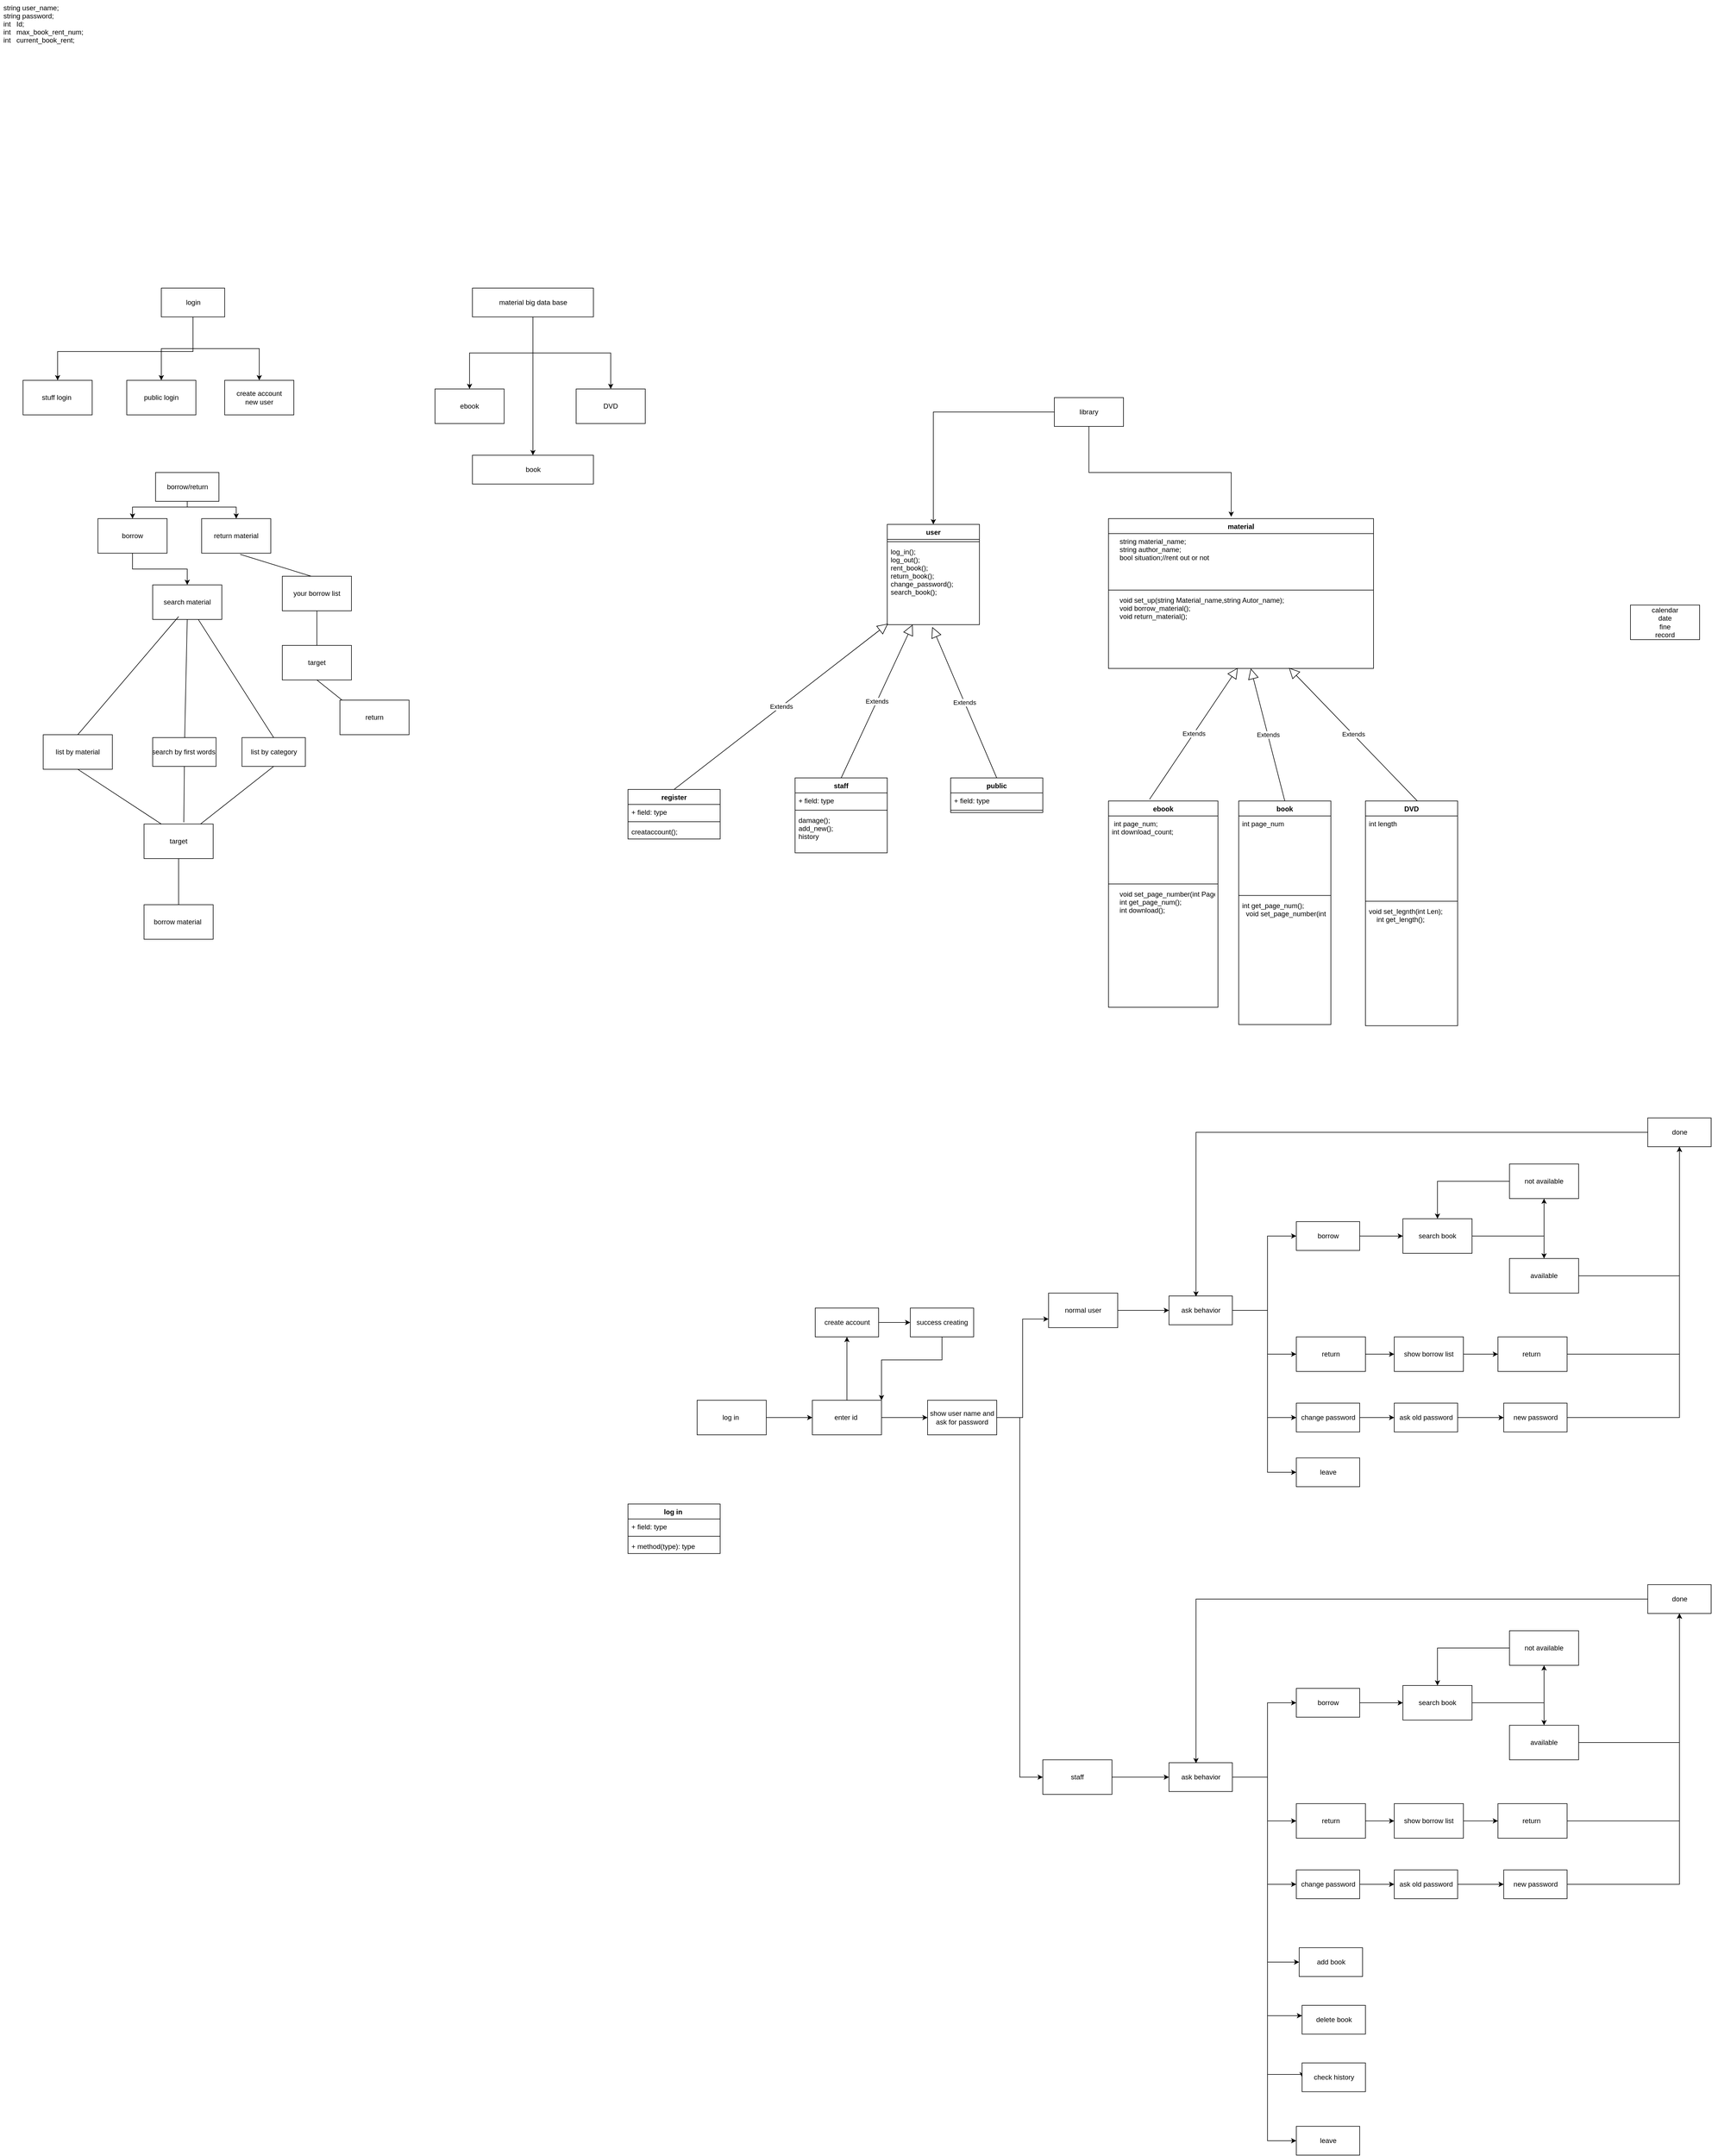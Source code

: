 <mxfile version="13.6.6" type="github">
  <diagram id="yWoye2Kw_H8vIAHeB6Sl" name="Page-1">
    <mxGraphModel dx="3106" dy="1987" grid="1" gridSize="10" guides="1" tooltips="1" connect="1" arrows="1" fold="1" page="1" pageScale="1" pageWidth="827" pageHeight="1169" math="0" shadow="0">
      <root>
        <mxCell id="0" />
        <mxCell id="1" parent="0" />
        <mxCell id="uwrhguTHplQGWkpkG8sg-5" style="edgeStyle=orthogonalEdgeStyle;rounded=0;orthogonalLoop=1;jettySize=auto;html=1;entryX=0.463;entryY=-0.012;entryDx=0;entryDy=0;entryPerimeter=0;" parent="1" source="uwrhguTHplQGWkpkG8sg-1" target="uwrhguTHplQGWkpkG8sg-7" edge="1">
          <mxGeometry relative="1" as="geometry">
            <mxPoint x="300" y="340" as="targetPoint" />
          </mxGeometry>
        </mxCell>
        <mxCell id="uwrhguTHplQGWkpkG8sg-15" style="edgeStyle=orthogonalEdgeStyle;rounded=0;orthogonalLoop=1;jettySize=auto;html=1;entryX=0.5;entryY=0;entryDx=0;entryDy=0;" parent="1" source="uwrhguTHplQGWkpkG8sg-1" target="uwrhguTHplQGWkpkG8sg-11" edge="1">
          <mxGeometry relative="1" as="geometry" />
        </mxCell>
        <mxCell id="uwrhguTHplQGWkpkG8sg-1" value="library" style="rounded=0;whiteSpace=wrap;html=1;" parent="1" vertex="1">
          <mxGeometry x="160" y="140" width="120" height="50" as="geometry" />
        </mxCell>
        <mxCell id="SwFgUw05B9-wzvHkl7Cm-2" value="calendar&lt;br&gt;date&lt;br&gt;fine&lt;br&gt;record" style="whiteSpace=wrap;html=1;" parent="1" vertex="1">
          <mxGeometry x="1160" y="500" width="120" height="60" as="geometry" />
        </mxCell>
        <mxCell id="uwrhguTHplQGWkpkG8sg-11" value="user" style="swimlane;fontStyle=1;align=center;verticalAlign=top;childLayout=stackLayout;horizontal=1;startSize=26;horizontalStack=0;resizeParent=1;resizeParentMax=0;resizeLast=0;collapsible=1;marginBottom=0;" parent="1" vertex="1">
          <mxGeometry x="-130" y="360" width="160" height="174" as="geometry" />
        </mxCell>
        <mxCell id="uwrhguTHplQGWkpkG8sg-13" value="" style="line;strokeWidth=1;fillColor=none;align=left;verticalAlign=middle;spacingTop=-1;spacingLeft=3;spacingRight=3;rotatable=0;labelPosition=right;points=[];portConstraint=eastwest;" parent="uwrhguTHplQGWkpkG8sg-11" vertex="1">
          <mxGeometry y="26" width="160" height="8" as="geometry" />
        </mxCell>
        <mxCell id="uwrhguTHplQGWkpkG8sg-14" value="log_in();&#xa;log_out();&#xa;rent_book();&#xa;return_book();&#xa;change_password();&#xa;search_book();" style="text;strokeColor=none;fillColor=none;align=left;verticalAlign=top;spacingLeft=4;spacingRight=4;overflow=hidden;rotatable=0;points=[[0,0.5],[1,0.5]];portConstraint=eastwest;" parent="uwrhguTHplQGWkpkG8sg-11" vertex="1">
          <mxGeometry y="34" width="160" height="140" as="geometry" />
        </mxCell>
        <mxCell id="SwFgUw05B9-wzvHkl7Cm-3" value="staff" style="swimlane;fontStyle=1;align=center;verticalAlign=top;childLayout=stackLayout;horizontal=1;startSize=26;horizontalStack=0;resizeParent=1;resizeParentMax=0;resizeLast=0;collapsible=1;marginBottom=0;" parent="1" vertex="1">
          <mxGeometry x="-290" y="800" width="160" height="130" as="geometry" />
        </mxCell>
        <mxCell id="SwFgUw05B9-wzvHkl7Cm-4" value="+ field: type" style="text;strokeColor=none;fillColor=none;align=left;verticalAlign=top;spacingLeft=4;spacingRight=4;overflow=hidden;rotatable=0;points=[[0,0.5],[1,0.5]];portConstraint=eastwest;" parent="SwFgUw05B9-wzvHkl7Cm-3" vertex="1">
          <mxGeometry y="26" width="160" height="26" as="geometry" />
        </mxCell>
        <mxCell id="SwFgUw05B9-wzvHkl7Cm-5" value="" style="line;strokeWidth=1;fillColor=none;align=left;verticalAlign=middle;spacingTop=-1;spacingLeft=3;spacingRight=3;rotatable=0;labelPosition=right;points=[];portConstraint=eastwest;" parent="SwFgUw05B9-wzvHkl7Cm-3" vertex="1">
          <mxGeometry y="52" width="160" height="8" as="geometry" />
        </mxCell>
        <mxCell id="SwFgUw05B9-wzvHkl7Cm-6" value="damage();&#xa;add_new();&#xa;history" style="text;strokeColor=none;fillColor=none;align=left;verticalAlign=top;spacingLeft=4;spacingRight=4;overflow=hidden;rotatable=0;points=[[0,0.5],[1,0.5]];portConstraint=eastwest;" parent="SwFgUw05B9-wzvHkl7Cm-3" vertex="1">
          <mxGeometry y="60" width="160" height="70" as="geometry" />
        </mxCell>
        <mxCell id="SwFgUw05B9-wzvHkl7Cm-7" value="public" style="swimlane;fontStyle=1;align=center;verticalAlign=top;childLayout=stackLayout;horizontal=1;startSize=26;horizontalStack=0;resizeParent=1;resizeParentMax=0;resizeLast=0;collapsible=1;marginBottom=0;" parent="1" vertex="1">
          <mxGeometry x="-20" y="800" width="160" height="60" as="geometry" />
        </mxCell>
        <mxCell id="SwFgUw05B9-wzvHkl7Cm-8" value="+ field: type" style="text;strokeColor=none;fillColor=none;align=left;verticalAlign=top;spacingLeft=4;spacingRight=4;overflow=hidden;rotatable=0;points=[[0,0.5],[1,0.5]];portConstraint=eastwest;" parent="SwFgUw05B9-wzvHkl7Cm-7" vertex="1">
          <mxGeometry y="26" width="160" height="26" as="geometry" />
        </mxCell>
        <mxCell id="SwFgUw05B9-wzvHkl7Cm-9" value="" style="line;strokeWidth=1;fillColor=none;align=left;verticalAlign=middle;spacingTop=-1;spacingLeft=3;spacingRight=3;rotatable=0;labelPosition=right;points=[];portConstraint=eastwest;" parent="SwFgUw05B9-wzvHkl7Cm-7" vertex="1">
          <mxGeometry y="52" width="160" height="8" as="geometry" />
        </mxCell>
        <mxCell id="SwFgUw05B9-wzvHkl7Cm-11" value="ebook" style="swimlane;fontStyle=1;align=center;verticalAlign=top;childLayout=stackLayout;horizontal=1;startSize=26;horizontalStack=0;resizeParent=1;resizeParentMax=0;resizeLast=0;collapsible=1;marginBottom=0;" parent="1" vertex="1">
          <mxGeometry x="254" y="840" width="190" height="358" as="geometry" />
        </mxCell>
        <mxCell id="SwFgUw05B9-wzvHkl7Cm-12" value=" int page_num;&#xa;int download_count;" style="text;strokeColor=none;fillColor=none;align=left;verticalAlign=top;spacingLeft=4;spacingRight=4;overflow=hidden;rotatable=0;points=[[0,0.5],[1,0.5]];portConstraint=eastwest;" parent="SwFgUw05B9-wzvHkl7Cm-11" vertex="1">
          <mxGeometry y="26" width="190" height="114" as="geometry" />
        </mxCell>
        <mxCell id="SwFgUw05B9-wzvHkl7Cm-13" value="" style="line;strokeWidth=1;fillColor=none;align=left;verticalAlign=middle;spacingTop=-1;spacingLeft=3;spacingRight=3;rotatable=0;labelPosition=right;points=[];portConstraint=eastwest;" parent="SwFgUw05B9-wzvHkl7Cm-11" vertex="1">
          <mxGeometry y="140" width="190" height="8" as="geometry" />
        </mxCell>
        <mxCell id="SwFgUw05B9-wzvHkl7Cm-14" value="    void set_page_number(int Page);&#xa;    int get_page_num();&#xa;    int download();" style="text;strokeColor=none;fillColor=none;align=left;verticalAlign=top;spacingLeft=4;spacingRight=4;overflow=hidden;rotatable=0;points=[[0,0.5],[1,0.5]];portConstraint=eastwest;" parent="SwFgUw05B9-wzvHkl7Cm-11" vertex="1">
          <mxGeometry y="148" width="190" height="210" as="geometry" />
        </mxCell>
        <mxCell id="SwFgUw05B9-wzvHkl7Cm-15" value="book" style="swimlane;fontStyle=1;align=center;verticalAlign=top;childLayout=stackLayout;horizontal=1;startSize=26;horizontalStack=0;resizeParent=1;resizeParentMax=0;resizeLast=0;collapsible=1;marginBottom=0;" parent="1" vertex="1">
          <mxGeometry x="480" y="840" width="160" height="388" as="geometry" />
        </mxCell>
        <mxCell id="SwFgUw05B9-wzvHkl7Cm-16" value="int page_num" style="text;strokeColor=none;fillColor=none;align=left;verticalAlign=top;spacingLeft=4;spacingRight=4;overflow=hidden;rotatable=0;points=[[0,0.5],[1,0.5]];portConstraint=eastwest;" parent="SwFgUw05B9-wzvHkl7Cm-15" vertex="1">
          <mxGeometry y="26" width="160" height="134" as="geometry" />
        </mxCell>
        <mxCell id="SwFgUw05B9-wzvHkl7Cm-17" value="" style="line;strokeWidth=1;fillColor=none;align=left;verticalAlign=middle;spacingTop=-1;spacingLeft=3;spacingRight=3;rotatable=0;labelPosition=right;points=[];portConstraint=eastwest;" parent="SwFgUw05B9-wzvHkl7Cm-15" vertex="1">
          <mxGeometry y="160" width="160" height="8" as="geometry" />
        </mxCell>
        <mxCell id="SwFgUw05B9-wzvHkl7Cm-18" value="int get_page_num();&#xa;  void set_page_number(int Page);" style="text;strokeColor=none;fillColor=none;align=left;verticalAlign=top;spacingLeft=4;spacingRight=4;overflow=hidden;rotatable=0;points=[[0,0.5],[1,0.5]];portConstraint=eastwest;" parent="SwFgUw05B9-wzvHkl7Cm-15" vertex="1">
          <mxGeometry y="168" width="160" height="220" as="geometry" />
        </mxCell>
        <mxCell id="SwFgUw05B9-wzvHkl7Cm-19" value="DVD" style="swimlane;fontStyle=1;align=center;verticalAlign=top;childLayout=stackLayout;horizontal=1;startSize=26;horizontalStack=0;resizeParent=1;resizeParentMax=0;resizeLast=0;collapsible=1;marginBottom=0;" parent="1" vertex="1">
          <mxGeometry x="700" y="840" width="160" height="390" as="geometry" />
        </mxCell>
        <mxCell id="SwFgUw05B9-wzvHkl7Cm-20" value="int length" style="text;strokeColor=none;fillColor=none;align=left;verticalAlign=top;spacingLeft=4;spacingRight=4;overflow=hidden;rotatable=0;points=[[0,0.5],[1,0.5]];portConstraint=eastwest;" parent="SwFgUw05B9-wzvHkl7Cm-19" vertex="1">
          <mxGeometry y="26" width="160" height="144" as="geometry" />
        </mxCell>
        <mxCell id="SwFgUw05B9-wzvHkl7Cm-21" value="" style="line;strokeWidth=1;fillColor=none;align=left;verticalAlign=middle;spacingTop=-1;spacingLeft=3;spacingRight=3;rotatable=0;labelPosition=right;points=[];portConstraint=eastwest;" parent="SwFgUw05B9-wzvHkl7Cm-19" vertex="1">
          <mxGeometry y="170" width="160" height="8" as="geometry" />
        </mxCell>
        <mxCell id="SwFgUw05B9-wzvHkl7Cm-22" value="void set_legnth(int Len);&#xa;    int get_length();" style="text;strokeColor=none;fillColor=none;align=left;verticalAlign=top;spacingLeft=4;spacingRight=4;overflow=hidden;rotatable=0;points=[[0,0.5],[1,0.5]];portConstraint=eastwest;" parent="SwFgUw05B9-wzvHkl7Cm-19" vertex="1">
          <mxGeometry y="178" width="160" height="212" as="geometry" />
        </mxCell>
        <mxCell id="oeCbONEwIRiNMjorqa4y-3" value="Extends" style="endArrow=block;endSize=16;endFill=0;html=1;exitX=0.5;exitY=0;exitDx=0;exitDy=0;entryX=0.275;entryY=1;entryDx=0;entryDy=0;entryPerimeter=0;" parent="1" source="SwFgUw05B9-wzvHkl7Cm-3" target="uwrhguTHplQGWkpkG8sg-14" edge="1">
          <mxGeometry width="160" relative="1" as="geometry">
            <mxPoint x="-160" y="780" as="sourcePoint" />
            <mxPoint x="-60" y="730" as="targetPoint" />
          </mxGeometry>
        </mxCell>
        <mxCell id="oeCbONEwIRiNMjorqa4y-4" value="Extends" style="endArrow=block;endSize=16;endFill=0;html=1;exitX=0.5;exitY=0;exitDx=0;exitDy=0;entryX=0.488;entryY=1.029;entryDx=0;entryDy=0;entryPerimeter=0;" parent="1" source="SwFgUw05B9-wzvHkl7Cm-7" target="uwrhguTHplQGWkpkG8sg-14" edge="1">
          <mxGeometry width="160" relative="1" as="geometry">
            <mxPoint x="-10" y="760" as="sourcePoint" />
            <mxPoint x="150" y="760" as="targetPoint" />
          </mxGeometry>
        </mxCell>
        <mxCell id="oeCbONEwIRiNMjorqa4y-5" value="Extends" style="endArrow=block;endSize=16;endFill=0;html=1;exitX=0.5;exitY=0;exitDx=0;exitDy=0;" parent="1" source="SwFgUw05B9-wzvHkl7Cm-15" edge="1" target="uwrhguTHplQGWkpkG8sg-10">
          <mxGeometry width="160" relative="1" as="geometry">
            <mxPoint x="440" y="710" as="sourcePoint" />
            <mxPoint x="500" y="620" as="targetPoint" />
          </mxGeometry>
        </mxCell>
        <mxCell id="oeCbONEwIRiNMjorqa4y-6" value="Extends" style="endArrow=block;endSize=16;endFill=0;html=1;exitX=0.375;exitY=-0.008;exitDx=0;exitDy=0;exitPerimeter=0;entryX=0.488;entryY=0.992;entryDx=0;entryDy=0;entryPerimeter=0;" parent="1" source="SwFgUw05B9-wzvHkl7Cm-11" target="uwrhguTHplQGWkpkG8sg-10" edge="1">
          <mxGeometry width="160" relative="1" as="geometry">
            <mxPoint x="410" y="750" as="sourcePoint" />
            <mxPoint x="570" y="750" as="targetPoint" />
          </mxGeometry>
        </mxCell>
        <mxCell id="oeCbONEwIRiNMjorqa4y-7" value="Extends" style="endArrow=block;endSize=16;endFill=0;html=1;exitX=0.563;exitY=0;exitDx=0;exitDy=0;exitPerimeter=0;entryX=0.681;entryY=0.992;entryDx=0;entryDy=0;entryPerimeter=0;" parent="1" source="SwFgUw05B9-wzvHkl7Cm-19" target="uwrhguTHplQGWkpkG8sg-10" edge="1">
          <mxGeometry width="160" relative="1" as="geometry">
            <mxPoint x="610" y="710" as="sourcePoint" />
            <mxPoint x="770" y="710" as="targetPoint" />
          </mxGeometry>
        </mxCell>
        <mxCell id="oeCbONEwIRiNMjorqa4y-12" value="Extends" style="endArrow=block;endSize=16;endFill=0;html=1;exitX=0.5;exitY=0;exitDx=0;exitDy=0;entryX=0.008;entryY=0.988;entryDx=0;entryDy=0;entryPerimeter=0;" parent="1" source="oeCbONEwIRiNMjorqa4y-8" target="uwrhguTHplQGWkpkG8sg-14" edge="1">
          <mxGeometry width="160" relative="1" as="geometry">
            <mxPoint x="-590" y="760" as="sourcePoint" />
            <mxPoint x="-430" y="740" as="targetPoint" />
          </mxGeometry>
        </mxCell>
        <mxCell id="oeCbONEwIRiNMjorqa4y-8" value="register" style="swimlane;fontStyle=1;align=center;verticalAlign=top;childLayout=stackLayout;horizontal=1;startSize=26;horizontalStack=0;resizeParent=1;resizeParentMax=0;resizeLast=0;collapsible=1;marginBottom=0;" parent="1" vertex="1">
          <mxGeometry x="-580" y="820" width="160" height="86" as="geometry" />
        </mxCell>
        <mxCell id="oeCbONEwIRiNMjorqa4y-9" value="+ field: type" style="text;strokeColor=none;fillColor=none;align=left;verticalAlign=top;spacingLeft=4;spacingRight=4;overflow=hidden;rotatable=0;points=[[0,0.5],[1,0.5]];portConstraint=eastwest;" parent="oeCbONEwIRiNMjorqa4y-8" vertex="1">
          <mxGeometry y="26" width="160" height="26" as="geometry" />
        </mxCell>
        <mxCell id="oeCbONEwIRiNMjorqa4y-10" value="" style="line;strokeWidth=1;fillColor=none;align=left;verticalAlign=middle;spacingTop=-1;spacingLeft=3;spacingRight=3;rotatable=0;labelPosition=right;points=[];portConstraint=eastwest;" parent="oeCbONEwIRiNMjorqa4y-8" vertex="1">
          <mxGeometry y="52" width="160" height="8" as="geometry" />
        </mxCell>
        <mxCell id="oeCbONEwIRiNMjorqa4y-11" value="creataccount();" style="text;strokeColor=none;fillColor=none;align=left;verticalAlign=top;spacingLeft=4;spacingRight=4;overflow=hidden;rotatable=0;points=[[0,0.5],[1,0.5]];portConstraint=eastwest;" parent="oeCbONEwIRiNMjorqa4y-8" vertex="1">
          <mxGeometry y="60" width="160" height="26" as="geometry" />
        </mxCell>
        <mxCell id="oeCbONEwIRiNMjorqa4y-16" value="" style="edgeStyle=orthogonalEdgeStyle;rounded=0;orthogonalLoop=1;jettySize=auto;html=1;" parent="1" source="oeCbONEwIRiNMjorqa4y-14" target="oeCbONEwIRiNMjorqa4y-15" edge="1">
          <mxGeometry relative="1" as="geometry" />
        </mxCell>
        <mxCell id="oeCbONEwIRiNMjorqa4y-18" value="" style="edgeStyle=orthogonalEdgeStyle;rounded=0;orthogonalLoop=1;jettySize=auto;html=1;" parent="1" source="oeCbONEwIRiNMjorqa4y-14" target="oeCbONEwIRiNMjorqa4y-17" edge="1">
          <mxGeometry relative="1" as="geometry" />
        </mxCell>
        <mxCell id="oeCbONEwIRiNMjorqa4y-20" value="" style="edgeStyle=orthogonalEdgeStyle;rounded=0;orthogonalLoop=1;jettySize=auto;html=1;" parent="1" source="oeCbONEwIRiNMjorqa4y-14" target="oeCbONEwIRiNMjorqa4y-19" edge="1">
          <mxGeometry relative="1" as="geometry" />
        </mxCell>
        <mxCell id="oeCbONEwIRiNMjorqa4y-14" value="material big data base" style="html=1;" parent="1" vertex="1">
          <mxGeometry x="-850" y="-50" width="210" height="50" as="geometry" />
        </mxCell>
        <mxCell id="oeCbONEwIRiNMjorqa4y-15" value="book" style="html=1;" parent="1" vertex="1">
          <mxGeometry x="-850" y="240" width="210" height="50" as="geometry" />
        </mxCell>
        <mxCell id="oeCbONEwIRiNMjorqa4y-17" value="ebook" style="whiteSpace=wrap;html=1;" parent="1" vertex="1">
          <mxGeometry x="-915" y="125" width="120" height="60" as="geometry" />
        </mxCell>
        <mxCell id="oeCbONEwIRiNMjorqa4y-19" value="DVD" style="whiteSpace=wrap;html=1;" parent="1" vertex="1">
          <mxGeometry x="-670" y="125" width="120" height="60" as="geometry" />
        </mxCell>
        <mxCell id="uwrhguTHplQGWkpkG8sg-12" value="string user_name;&#xa;string password;&#xa;int   Id;&#xa;int   max_book_rent_num;&#xa;int   current_book_rent;&#xa;" style="text;strokeColor=none;fillColor=none;align=left;verticalAlign=top;spacingLeft=4;spacingRight=4;overflow=hidden;rotatable=0;points=[[0,0.5],[1,0.5]];portConstraint=eastwest;" parent="1" vertex="1">
          <mxGeometry x="-1670" y="-550" width="160" height="194" as="geometry" />
        </mxCell>
        <mxCell id="oeCbONEwIRiNMjorqa4y-23" value="" style="edgeStyle=orthogonalEdgeStyle;rounded=0;orthogonalLoop=1;jettySize=auto;html=1;" parent="1" source="oeCbONEwIRiNMjorqa4y-21" target="oeCbONEwIRiNMjorqa4y-22" edge="1">
          <mxGeometry relative="1" as="geometry" />
        </mxCell>
        <mxCell id="oeCbONEwIRiNMjorqa4y-25" value="" style="edgeStyle=orthogonalEdgeStyle;rounded=0;orthogonalLoop=1;jettySize=auto;html=1;" parent="1" source="oeCbONEwIRiNMjorqa4y-21" target="oeCbONEwIRiNMjorqa4y-24" edge="1">
          <mxGeometry relative="1" as="geometry">
            <Array as="points">
              <mxPoint x="-1335" y="60" />
              <mxPoint x="-1570" y="60" />
            </Array>
          </mxGeometry>
        </mxCell>
        <mxCell id="oeCbONEwIRiNMjorqa4y-29" value="" style="edgeStyle=orthogonalEdgeStyle;rounded=0;orthogonalLoop=1;jettySize=auto;html=1;" parent="1" source="oeCbONEwIRiNMjorqa4y-21" target="oeCbONEwIRiNMjorqa4y-28" edge="1">
          <mxGeometry relative="1" as="geometry">
            <Array as="points">
              <mxPoint x="-1335" y="55" />
              <mxPoint x="-1220" y="55" />
            </Array>
          </mxGeometry>
        </mxCell>
        <mxCell id="oeCbONEwIRiNMjorqa4y-21" value="login" style="html=1;" parent="1" vertex="1">
          <mxGeometry x="-1390" y="-50" width="110" height="50" as="geometry" />
        </mxCell>
        <mxCell id="oeCbONEwIRiNMjorqa4y-22" value="public login" style="whiteSpace=wrap;html=1;" parent="1" vertex="1">
          <mxGeometry x="-1450" y="110" width="120" height="60" as="geometry" />
        </mxCell>
        <mxCell id="oeCbONEwIRiNMjorqa4y-24" value="stuff login&amp;nbsp;" style="whiteSpace=wrap;html=1;" parent="1" vertex="1">
          <mxGeometry x="-1630" y="110" width="120" height="60" as="geometry" />
        </mxCell>
        <mxCell id="oeCbONEwIRiNMjorqa4y-28" value="create account&lt;br&gt;new user" style="whiteSpace=wrap;html=1;" parent="1" vertex="1">
          <mxGeometry x="-1280" y="110" width="120" height="60" as="geometry" />
        </mxCell>
        <mxCell id="oeCbONEwIRiNMjorqa4y-58" value="" style="edgeStyle=orthogonalEdgeStyle;rounded=0;orthogonalLoop=1;jettySize=auto;html=1;" parent="1" source="oeCbONEwIRiNMjorqa4y-31" target="oeCbONEwIRiNMjorqa4y-57" edge="1">
          <mxGeometry relative="1" as="geometry">
            <Array as="points">
              <mxPoint x="-1345" y="330" />
              <mxPoint x="-1440" y="330" />
            </Array>
          </mxGeometry>
        </mxCell>
        <mxCell id="oeCbONEwIRiNMjorqa4y-59" value="" style="edgeStyle=orthogonalEdgeStyle;rounded=0;orthogonalLoop=1;jettySize=auto;html=1;entryX=0.5;entryY=0;entryDx=0;entryDy=0;" parent="1" source="oeCbONEwIRiNMjorqa4y-31" target="oeCbONEwIRiNMjorqa4y-37" edge="1">
          <mxGeometry relative="1" as="geometry">
            <Array as="points">
              <mxPoint x="-1345" y="330" />
              <mxPoint x="-1260" y="330" />
            </Array>
          </mxGeometry>
        </mxCell>
        <mxCell id="oeCbONEwIRiNMjorqa4y-31" value="borrow/return" style="html=1;" parent="1" vertex="1">
          <mxGeometry x="-1400" y="270" width="110" height="50" as="geometry" />
        </mxCell>
        <mxCell id="oeCbONEwIRiNMjorqa4y-32" value="search material" style="whiteSpace=wrap;html=1;" parent="1" vertex="1">
          <mxGeometry x="-1405" y="465" width="120" height="60" as="geometry" />
        </mxCell>
        <mxCell id="oeCbONEwIRiNMjorqa4y-34" value="borrow material&amp;nbsp;" style="whiteSpace=wrap;html=1;" parent="1" vertex="1">
          <mxGeometry x="-1420" y="1020" width="120" height="60" as="geometry" />
        </mxCell>
        <mxCell id="oeCbONEwIRiNMjorqa4y-37" value="return material" style="whiteSpace=wrap;html=1;" parent="1" vertex="1">
          <mxGeometry x="-1320" y="350" width="120" height="60" as="geometry" />
        </mxCell>
        <mxCell id="oeCbONEwIRiNMjorqa4y-39" value="list by material" style="whiteSpace=wrap;html=1;" parent="1" vertex="1">
          <mxGeometry x="-1595" y="725" width="120" height="60" as="geometry" />
        </mxCell>
        <mxCell id="oeCbONEwIRiNMjorqa4y-42" value="list by category" style="html=1;" parent="1" vertex="1">
          <mxGeometry x="-1250" y="730" width="110" height="50" as="geometry" />
        </mxCell>
        <mxCell id="oeCbONEwIRiNMjorqa4y-45" value="search by first words&amp;nbsp;" style="html=1;" parent="1" vertex="1">
          <mxGeometry x="-1405" y="730" width="110" height="50" as="geometry" />
        </mxCell>
        <mxCell id="oeCbONEwIRiNMjorqa4y-49" value="" style="endArrow=none;html=1;exitX=0.5;exitY=0;exitDx=0;exitDy=0;" parent="1" source="oeCbONEwIRiNMjorqa4y-39" edge="1">
          <mxGeometry width="50" height="50" relative="1" as="geometry">
            <mxPoint x="-1450" y="620" as="sourcePoint" />
            <mxPoint x="-1360" y="520" as="targetPoint" />
          </mxGeometry>
        </mxCell>
        <mxCell id="oeCbONEwIRiNMjorqa4y-50" value="" style="endArrow=none;html=1;entryX=0.5;entryY=1;entryDx=0;entryDy=0;" parent="1" source="oeCbONEwIRiNMjorqa4y-45" target="oeCbONEwIRiNMjorqa4y-32" edge="1">
          <mxGeometry width="50" height="50" relative="1" as="geometry">
            <mxPoint x="-1310" y="650" as="sourcePoint" />
            <mxPoint x="-1260" y="600" as="targetPoint" />
          </mxGeometry>
        </mxCell>
        <mxCell id="oeCbONEwIRiNMjorqa4y-51" value="" style="endArrow=none;html=1;exitX=0.5;exitY=0;exitDx=0;exitDy=0;" parent="1" source="oeCbONEwIRiNMjorqa4y-42" target="oeCbONEwIRiNMjorqa4y-32" edge="1">
          <mxGeometry width="50" height="50" relative="1" as="geometry">
            <mxPoint x="-1260" y="630" as="sourcePoint" />
            <mxPoint x="-1210" y="580" as="targetPoint" />
          </mxGeometry>
        </mxCell>
        <mxCell id="oeCbONEwIRiNMjorqa4y-52" value="" style="endArrow=none;html=1;entryX=0.5;entryY=1;entryDx=0;entryDy=0;" parent="1" source="oeCbONEwIRiNMjorqa4y-55" target="oeCbONEwIRiNMjorqa4y-42" edge="1">
          <mxGeometry width="50" height="50" relative="1" as="geometry">
            <mxPoint x="-1265" y="860" as="sourcePoint" />
            <mxPoint x="-1215" y="810" as="targetPoint" />
          </mxGeometry>
        </mxCell>
        <mxCell id="oeCbONEwIRiNMjorqa4y-53" value="" style="endArrow=none;html=1;entryX=0.5;entryY=1;entryDx=0;entryDy=0;exitX=0.575;exitY=-0.05;exitDx=0;exitDy=0;exitPerimeter=0;" parent="1" source="oeCbONEwIRiNMjorqa4y-55" target="oeCbONEwIRiNMjorqa4y-45" edge="1">
          <mxGeometry width="50" height="50" relative="1" as="geometry">
            <mxPoint x="-1390" y="860" as="sourcePoint" />
            <mxPoint x="-1340" y="810" as="targetPoint" />
          </mxGeometry>
        </mxCell>
        <mxCell id="oeCbONEwIRiNMjorqa4y-54" value="" style="endArrow=none;html=1;entryX=0.5;entryY=1;entryDx=0;entryDy=0;exitX=0.25;exitY=0;exitDx=0;exitDy=0;" parent="1" source="oeCbONEwIRiNMjorqa4y-55" target="oeCbONEwIRiNMjorqa4y-39" edge="1">
          <mxGeometry width="50" height="50" relative="1" as="geometry">
            <mxPoint x="-1510" y="870" as="sourcePoint" />
            <mxPoint x="-1460" y="820" as="targetPoint" />
          </mxGeometry>
        </mxCell>
        <mxCell id="oeCbONEwIRiNMjorqa4y-55" value="target" style="whiteSpace=wrap;html=1;" parent="1" vertex="1">
          <mxGeometry x="-1420" y="880" width="120" height="60" as="geometry" />
        </mxCell>
        <mxCell id="oeCbONEwIRiNMjorqa4y-56" value="" style="endArrow=none;html=1;entryX=0.5;entryY=1;entryDx=0;entryDy=0;exitX=0.5;exitY=0;exitDx=0;exitDy=0;" parent="1" source="oeCbONEwIRiNMjorqa4y-34" target="oeCbONEwIRiNMjorqa4y-55" edge="1">
          <mxGeometry width="50" height="50" relative="1" as="geometry">
            <mxPoint x="-1370" y="1000" as="sourcePoint" />
            <mxPoint x="-1320" y="950" as="targetPoint" />
          </mxGeometry>
        </mxCell>
        <mxCell id="oeCbONEwIRiNMjorqa4y-60" value="" style="edgeStyle=orthogonalEdgeStyle;rounded=0;orthogonalLoop=1;jettySize=auto;html=1;" parent="1" source="oeCbONEwIRiNMjorqa4y-57" target="oeCbONEwIRiNMjorqa4y-32" edge="1">
          <mxGeometry relative="1" as="geometry" />
        </mxCell>
        <mxCell id="oeCbONEwIRiNMjorqa4y-57" value="borrow" style="rounded=0;whiteSpace=wrap;html=1;" parent="1" vertex="1">
          <mxGeometry x="-1500" y="350" width="120" height="60" as="geometry" />
        </mxCell>
        <mxCell id="oeCbONEwIRiNMjorqa4y-61" value="" style="endArrow=none;html=1;entryX=0.558;entryY=1.033;entryDx=0;entryDy=0;entryPerimeter=0;exitX=0.417;exitY=0;exitDx=0;exitDy=0;exitPerimeter=0;" parent="1" source="oeCbONEwIRiNMjorqa4y-62" target="oeCbONEwIRiNMjorqa4y-37" edge="1">
          <mxGeometry width="50" height="50" relative="1" as="geometry">
            <mxPoint x="-1170" y="480" as="sourcePoint" />
            <mxPoint x="-1140" y="430" as="targetPoint" />
          </mxGeometry>
        </mxCell>
        <mxCell id="oeCbONEwIRiNMjorqa4y-62" value="your borrow list" style="rounded=0;whiteSpace=wrap;html=1;" parent="1" vertex="1">
          <mxGeometry x="-1180" y="450" width="120" height="60" as="geometry" />
        </mxCell>
        <mxCell id="oeCbONEwIRiNMjorqa4y-63" value="" style="endArrow=none;html=1;entryX=0.5;entryY=1;entryDx=0;entryDy=0;" parent="1" target="oeCbONEwIRiNMjorqa4y-62" edge="1">
          <mxGeometry width="50" height="50" relative="1" as="geometry">
            <mxPoint x="-1120" y="570" as="sourcePoint" />
            <mxPoint x="-1100" y="530" as="targetPoint" />
          </mxGeometry>
        </mxCell>
        <mxCell id="oeCbONEwIRiNMjorqa4y-64" value="target" style="rounded=0;whiteSpace=wrap;html=1;" parent="1" vertex="1">
          <mxGeometry x="-1180" y="570" width="120" height="60" as="geometry" />
        </mxCell>
        <mxCell id="oeCbONEwIRiNMjorqa4y-65" value="" style="endArrow=none;html=1;exitX=0.5;exitY=1;exitDx=0;exitDy=0;" parent="1" source="oeCbONEwIRiNMjorqa4y-64" edge="1">
          <mxGeometry width="50" height="50" relative="1" as="geometry">
            <mxPoint x="-1080" y="690" as="sourcePoint" />
            <mxPoint x="-1070" y="670" as="targetPoint" />
          </mxGeometry>
        </mxCell>
        <mxCell id="oeCbONEwIRiNMjorqa4y-66" value="return" style="whiteSpace=wrap;html=1;" parent="1" vertex="1">
          <mxGeometry x="-1080" y="665" width="120" height="60" as="geometry" />
        </mxCell>
        <mxCell id="uwrhguTHplQGWkpkG8sg-7" value="material" style="swimlane;fontStyle=1;align=center;verticalAlign=top;childLayout=stackLayout;horizontal=1;startSize=26;horizontalStack=0;resizeParent=1;resizeParentMax=0;resizeLast=0;collapsible=1;marginBottom=0;" parent="1" vertex="1">
          <mxGeometry x="254" y="350" width="460" height="260" as="geometry">
            <mxRectangle x="210" y="360" width="80" height="26" as="alternateBounds" />
          </mxGeometry>
        </mxCell>
        <mxCell id="uwrhguTHplQGWkpkG8sg-8" value="    string material_name;&#xa;    string author_name;&#xa;    bool situation;//rent out or not" style="text;strokeColor=none;fillColor=none;align=left;verticalAlign=top;spacingLeft=4;spacingRight=4;overflow=hidden;rotatable=0;points=[[0,0.5],[1,0.5]];portConstraint=eastwest;" parent="uwrhguTHplQGWkpkG8sg-7" vertex="1">
          <mxGeometry y="26" width="460" height="94" as="geometry" />
        </mxCell>
        <mxCell id="uwrhguTHplQGWkpkG8sg-9" value="" style="line;strokeWidth=1;fillColor=none;align=left;verticalAlign=middle;spacingTop=-1;spacingLeft=3;spacingRight=3;rotatable=0;labelPosition=right;points=[];portConstraint=eastwest;" parent="uwrhguTHplQGWkpkG8sg-7" vertex="1">
          <mxGeometry y="120" width="460" height="8" as="geometry" />
        </mxCell>
        <mxCell id="uwrhguTHplQGWkpkG8sg-10" value="    void set_up(string Material_name,string Autor_name);&#xa;    void borrow_material();&#xa;    void return_material();" style="text;strokeColor=none;fillColor=none;align=left;verticalAlign=top;spacingLeft=4;spacingRight=4;overflow=hidden;rotatable=0;points=[[0,0.5],[1,0.5]];portConstraint=eastwest;" parent="uwrhguTHplQGWkpkG8sg-7" vertex="1">
          <mxGeometry y="128" width="460" height="132" as="geometry" />
        </mxCell>
        <mxCell id="tB-2je2DjggVqDnVulLr-3" value="" style="edgeStyle=orthogonalEdgeStyle;rounded=0;orthogonalLoop=1;jettySize=auto;html=1;" edge="1" parent="1" source="tB-2je2DjggVqDnVulLr-1" target="tB-2je2DjggVqDnVulLr-2">
          <mxGeometry relative="1" as="geometry" />
        </mxCell>
        <mxCell id="tB-2je2DjggVqDnVulLr-1" value="log in&amp;nbsp;" style="rounded=0;whiteSpace=wrap;html=1;" vertex="1" parent="1">
          <mxGeometry x="-460" y="1880" width="120" height="60" as="geometry" />
        </mxCell>
        <mxCell id="tB-2je2DjggVqDnVulLr-5" value="" style="edgeStyle=orthogonalEdgeStyle;rounded=0;orthogonalLoop=1;jettySize=auto;html=1;" edge="1" parent="1" source="tB-2je2DjggVqDnVulLr-2" target="tB-2je2DjggVqDnVulLr-4">
          <mxGeometry relative="1" as="geometry" />
        </mxCell>
        <mxCell id="tB-2je2DjggVqDnVulLr-8" value="" style="edgeStyle=orthogonalEdgeStyle;rounded=0;orthogonalLoop=1;jettySize=auto;html=1;" edge="1" parent="1" source="tB-2je2DjggVqDnVulLr-2" target="tB-2je2DjggVqDnVulLr-7">
          <mxGeometry relative="1" as="geometry" />
        </mxCell>
        <mxCell id="tB-2je2DjggVqDnVulLr-2" value="enter id&amp;nbsp;" style="rounded=0;whiteSpace=wrap;html=1;" vertex="1" parent="1">
          <mxGeometry x="-260" y="1880" width="120" height="60" as="geometry" />
        </mxCell>
        <mxCell id="tB-2je2DjggVqDnVulLr-13" value="" style="edgeStyle=orthogonalEdgeStyle;rounded=0;orthogonalLoop=1;jettySize=auto;html=1;entryX=0;entryY=0.5;entryDx=0;entryDy=0;" edge="1" parent="1" source="tB-2je2DjggVqDnVulLr-4" target="tB-2je2DjggVqDnVulLr-14">
          <mxGeometry relative="1" as="geometry" />
        </mxCell>
        <mxCell id="tB-2je2DjggVqDnVulLr-15" value="" style="edgeStyle=orthogonalEdgeStyle;rounded=0;orthogonalLoop=1;jettySize=auto;html=1;entryX=0;entryY=0.75;entryDx=0;entryDy=0;" edge="1" parent="1" source="tB-2je2DjggVqDnVulLr-4" target="tB-2je2DjggVqDnVulLr-12">
          <mxGeometry relative="1" as="geometry" />
        </mxCell>
        <mxCell id="tB-2je2DjggVqDnVulLr-4" value="show user name and ask for password" style="rounded=0;whiteSpace=wrap;html=1;" vertex="1" parent="1">
          <mxGeometry x="-60" y="1880" width="120" height="60" as="geometry" />
        </mxCell>
        <mxCell id="tB-2je2DjggVqDnVulLr-10" value="" style="edgeStyle=orthogonalEdgeStyle;rounded=0;orthogonalLoop=1;jettySize=auto;html=1;" edge="1" parent="1" source="tB-2je2DjggVqDnVulLr-7" target="tB-2je2DjggVqDnVulLr-9">
          <mxGeometry relative="1" as="geometry" />
        </mxCell>
        <mxCell id="tB-2je2DjggVqDnVulLr-7" value="create account" style="html=1;" vertex="1" parent="1">
          <mxGeometry x="-255" y="1720" width="110" height="50" as="geometry" />
        </mxCell>
        <mxCell id="tB-2je2DjggVqDnVulLr-11" value="" style="edgeStyle=orthogonalEdgeStyle;rounded=0;orthogonalLoop=1;jettySize=auto;html=1;entryX=1;entryY=0;entryDx=0;entryDy=0;" edge="1" parent="1" source="tB-2je2DjggVqDnVulLr-9" target="tB-2je2DjggVqDnVulLr-2">
          <mxGeometry relative="1" as="geometry">
            <Array as="points">
              <mxPoint x="-35" y="1810" />
              <mxPoint x="-140" y="1810" />
            </Array>
          </mxGeometry>
        </mxCell>
        <mxCell id="tB-2je2DjggVqDnVulLr-9" value="success creating" style="html=1;" vertex="1" parent="1">
          <mxGeometry x="-90" y="1720" width="110" height="50" as="geometry" />
        </mxCell>
        <mxCell id="tB-2je2DjggVqDnVulLr-17" value="" style="edgeStyle=orthogonalEdgeStyle;rounded=0;orthogonalLoop=1;jettySize=auto;html=1;entryX=0;entryY=0.5;entryDx=0;entryDy=0;exitX=1;exitY=0.5;exitDx=0;exitDy=0;" edge="1" parent="1" source="tB-2je2DjggVqDnVulLr-25" target="tB-2je2DjggVqDnVulLr-16">
          <mxGeometry relative="1" as="geometry">
            <Array as="points">
              <mxPoint x="530" y="1724" />
              <mxPoint x="530" y="1595" />
            </Array>
          </mxGeometry>
        </mxCell>
        <mxCell id="tB-2je2DjggVqDnVulLr-24" value="" style="edgeStyle=orthogonalEdgeStyle;rounded=0;orthogonalLoop=1;jettySize=auto;html=1;exitX=1;exitY=0.5;exitDx=0;exitDy=0;entryX=0;entryY=0.5;entryDx=0;entryDy=0;" edge="1" parent="1" source="tB-2je2DjggVqDnVulLr-25" target="tB-2je2DjggVqDnVulLr-22">
          <mxGeometry relative="1" as="geometry">
            <Array as="points">
              <mxPoint x="530" y="1724" />
              <mxPoint x="530" y="1800" />
            </Array>
          </mxGeometry>
        </mxCell>
        <mxCell id="tB-2je2DjggVqDnVulLr-26" value="" style="edgeStyle=orthogonalEdgeStyle;rounded=0;orthogonalLoop=1;jettySize=auto;html=1;" edge="1" parent="1" source="tB-2je2DjggVqDnVulLr-12" target="tB-2je2DjggVqDnVulLr-25">
          <mxGeometry relative="1" as="geometry" />
        </mxCell>
        <mxCell id="tB-2je2DjggVqDnVulLr-12" value="normal user" style="rounded=0;whiteSpace=wrap;html=1;" vertex="1" parent="1">
          <mxGeometry x="150" y="1694" width="120" height="60" as="geometry" />
        </mxCell>
        <mxCell id="tB-2je2DjggVqDnVulLr-88" value="" style="edgeStyle=orthogonalEdgeStyle;rounded=0;orthogonalLoop=1;jettySize=auto;html=1;" edge="1" parent="1" source="tB-2je2DjggVqDnVulLr-14" target="tB-2je2DjggVqDnVulLr-67">
          <mxGeometry relative="1" as="geometry" />
        </mxCell>
        <mxCell id="tB-2je2DjggVqDnVulLr-14" value="staff" style="whiteSpace=wrap;html=1;" vertex="1" parent="1">
          <mxGeometry x="140" y="2504" width="120" height="60" as="geometry" />
        </mxCell>
        <mxCell id="tB-2je2DjggVqDnVulLr-30" value="" style="edgeStyle=orthogonalEdgeStyle;rounded=0;orthogonalLoop=1;jettySize=auto;html=1;" edge="1" parent="1" source="tB-2je2DjggVqDnVulLr-16" target="tB-2je2DjggVqDnVulLr-29">
          <mxGeometry relative="1" as="geometry" />
        </mxCell>
        <mxCell id="tB-2je2DjggVqDnVulLr-16" value="borrow" style="html=1;" vertex="1" parent="1">
          <mxGeometry x="580" y="1570" width="110" height="50" as="geometry" />
        </mxCell>
        <mxCell id="tB-2je2DjggVqDnVulLr-18" value="log in " style="swimlane;fontStyle=1;align=center;verticalAlign=top;childLayout=stackLayout;horizontal=1;startSize=26;horizontalStack=0;resizeParent=1;resizeParentMax=0;resizeLast=0;collapsible=1;marginBottom=0;" vertex="1" parent="1">
          <mxGeometry x="-580" y="2060" width="160" height="86" as="geometry" />
        </mxCell>
        <mxCell id="tB-2je2DjggVqDnVulLr-19" value="+ field: type" style="text;strokeColor=none;fillColor=none;align=left;verticalAlign=top;spacingLeft=4;spacingRight=4;overflow=hidden;rotatable=0;points=[[0,0.5],[1,0.5]];portConstraint=eastwest;" vertex="1" parent="tB-2je2DjggVqDnVulLr-18">
          <mxGeometry y="26" width="160" height="26" as="geometry" />
        </mxCell>
        <mxCell id="tB-2je2DjggVqDnVulLr-20" value="" style="line;strokeWidth=1;fillColor=none;align=left;verticalAlign=middle;spacingTop=-1;spacingLeft=3;spacingRight=3;rotatable=0;labelPosition=right;points=[];portConstraint=eastwest;" vertex="1" parent="tB-2je2DjggVqDnVulLr-18">
          <mxGeometry y="52" width="160" height="8" as="geometry" />
        </mxCell>
        <mxCell id="tB-2je2DjggVqDnVulLr-21" value="+ method(type): type" style="text;strokeColor=none;fillColor=none;align=left;verticalAlign=top;spacingLeft=4;spacingRight=4;overflow=hidden;rotatable=0;points=[[0,0.5],[1,0.5]];portConstraint=eastwest;" vertex="1" parent="tB-2je2DjggVqDnVulLr-18">
          <mxGeometry y="60" width="160" height="26" as="geometry" />
        </mxCell>
        <mxCell id="tB-2je2DjggVqDnVulLr-37" value="" style="edgeStyle=orthogonalEdgeStyle;rounded=0;orthogonalLoop=1;jettySize=auto;html=1;" edge="1" parent="1" source="tB-2je2DjggVqDnVulLr-22" target="tB-2je2DjggVqDnVulLr-36">
          <mxGeometry relative="1" as="geometry" />
        </mxCell>
        <mxCell id="tB-2je2DjggVqDnVulLr-22" value="return" style="rounded=0;whiteSpace=wrap;html=1;" vertex="1" parent="1">
          <mxGeometry x="580" y="1770" width="120" height="60" as="geometry" />
        </mxCell>
        <mxCell id="tB-2je2DjggVqDnVulLr-47" value="" style="edgeStyle=orthogonalEdgeStyle;rounded=0;orthogonalLoop=1;jettySize=auto;html=1;entryX=0;entryY=0.5;entryDx=0;entryDy=0;" edge="1" parent="1" source="tB-2je2DjggVqDnVulLr-25" target="tB-2je2DjggVqDnVulLr-28">
          <mxGeometry relative="1" as="geometry">
            <mxPoint x="414" y="1829" as="targetPoint" />
            <Array as="points">
              <mxPoint x="530" y="1724" />
              <mxPoint x="530" y="1910" />
            </Array>
          </mxGeometry>
        </mxCell>
        <mxCell id="tB-2je2DjggVqDnVulLr-57" value="" style="edgeStyle=orthogonalEdgeStyle;rounded=0;orthogonalLoop=1;jettySize=auto;html=1;" edge="1" parent="1" source="tB-2je2DjggVqDnVulLr-25" target="tB-2je2DjggVqDnVulLr-56">
          <mxGeometry relative="1" as="geometry">
            <Array as="points">
              <mxPoint x="530" y="1724" />
              <mxPoint x="530" y="2005" />
            </Array>
          </mxGeometry>
        </mxCell>
        <mxCell id="tB-2je2DjggVqDnVulLr-25" value="ask behavior" style="html=1;" vertex="1" parent="1">
          <mxGeometry x="359" y="1699" width="110" height="50" as="geometry" />
        </mxCell>
        <mxCell id="tB-2je2DjggVqDnVulLr-43" value="" style="edgeStyle=orthogonalEdgeStyle;rounded=0;orthogonalLoop=1;jettySize=auto;html=1;" edge="1" parent="1" source="tB-2je2DjggVqDnVulLr-28" target="tB-2je2DjggVqDnVulLr-42">
          <mxGeometry relative="1" as="geometry" />
        </mxCell>
        <mxCell id="tB-2je2DjggVqDnVulLr-28" value="change password" style="html=1;" vertex="1" parent="1">
          <mxGeometry x="580.0" y="1885.0" width="110" height="50" as="geometry" />
        </mxCell>
        <mxCell id="tB-2je2DjggVqDnVulLr-32" value="" style="edgeStyle=orthogonalEdgeStyle;rounded=0;orthogonalLoop=1;jettySize=auto;html=1;" edge="1" parent="1" source="tB-2je2DjggVqDnVulLr-29" target="tB-2je2DjggVqDnVulLr-31">
          <mxGeometry relative="1" as="geometry" />
        </mxCell>
        <mxCell id="tB-2je2DjggVqDnVulLr-34" value="" style="edgeStyle=orthogonalEdgeStyle;rounded=0;orthogonalLoop=1;jettySize=auto;html=1;" edge="1" parent="1" source="tB-2je2DjggVqDnVulLr-29" target="tB-2je2DjggVqDnVulLr-33">
          <mxGeometry relative="1" as="geometry" />
        </mxCell>
        <mxCell id="tB-2je2DjggVqDnVulLr-29" value="search book" style="whiteSpace=wrap;html=1;" vertex="1" parent="1">
          <mxGeometry x="765" y="1565" width="120" height="60" as="geometry" />
        </mxCell>
        <mxCell id="tB-2je2DjggVqDnVulLr-50" value="" style="edgeStyle=orthogonalEdgeStyle;rounded=0;orthogonalLoop=1;jettySize=auto;html=1;entryX=0.5;entryY=1;entryDx=0;entryDy=0;" edge="1" parent="1" source="tB-2je2DjggVqDnVulLr-31" target="tB-2je2DjggVqDnVulLr-48">
          <mxGeometry relative="1" as="geometry">
            <mxPoint x="1150" y="1662.0" as="targetPoint" />
          </mxGeometry>
        </mxCell>
        <mxCell id="tB-2je2DjggVqDnVulLr-31" value="available" style="whiteSpace=wrap;html=1;" vertex="1" parent="1">
          <mxGeometry x="950" y="1634" width="120" height="60" as="geometry" />
        </mxCell>
        <mxCell id="tB-2je2DjggVqDnVulLr-35" style="edgeStyle=orthogonalEdgeStyle;rounded=0;orthogonalLoop=1;jettySize=auto;html=1;entryX=0.5;entryY=0;entryDx=0;entryDy=0;" edge="1" parent="1" source="tB-2je2DjggVqDnVulLr-33" target="tB-2je2DjggVqDnVulLr-29">
          <mxGeometry relative="1" as="geometry" />
        </mxCell>
        <mxCell id="tB-2je2DjggVqDnVulLr-33" value="not available" style="whiteSpace=wrap;html=1;" vertex="1" parent="1">
          <mxGeometry x="950" y="1470" width="120" height="60" as="geometry" />
        </mxCell>
        <mxCell id="tB-2je2DjggVqDnVulLr-39" value="" style="edgeStyle=orthogonalEdgeStyle;rounded=0;orthogonalLoop=1;jettySize=auto;html=1;" edge="1" parent="1" source="tB-2je2DjggVqDnVulLr-36" target="tB-2je2DjggVqDnVulLr-38">
          <mxGeometry relative="1" as="geometry" />
        </mxCell>
        <mxCell id="tB-2je2DjggVqDnVulLr-36" value="show borrow list" style="rounded=0;whiteSpace=wrap;html=1;" vertex="1" parent="1">
          <mxGeometry x="750" y="1770" width="120" height="60" as="geometry" />
        </mxCell>
        <mxCell id="tB-2je2DjggVqDnVulLr-52" value="" style="edgeStyle=orthogonalEdgeStyle;rounded=0;orthogonalLoop=1;jettySize=auto;html=1;entryX=0.5;entryY=1;entryDx=0;entryDy=0;" edge="1" parent="1" source="tB-2je2DjggVqDnVulLr-38" target="tB-2je2DjggVqDnVulLr-48">
          <mxGeometry relative="1" as="geometry">
            <mxPoint x="1240" y="1490" as="targetPoint" />
          </mxGeometry>
        </mxCell>
        <mxCell id="tB-2je2DjggVqDnVulLr-38" value="return&amp;nbsp;" style="whiteSpace=wrap;html=1;rounded=0;" vertex="1" parent="1">
          <mxGeometry x="930" y="1770" width="120" height="60" as="geometry" />
        </mxCell>
        <mxCell id="tB-2je2DjggVqDnVulLr-45" value="" style="edgeStyle=orthogonalEdgeStyle;rounded=0;orthogonalLoop=1;jettySize=auto;html=1;" edge="1" parent="1" source="tB-2je2DjggVqDnVulLr-42" target="tB-2je2DjggVqDnVulLr-44">
          <mxGeometry relative="1" as="geometry" />
        </mxCell>
        <mxCell id="tB-2je2DjggVqDnVulLr-42" value="ask old password" style="html=1;" vertex="1" parent="1">
          <mxGeometry x="750" y="1885" width="110" height="50" as="geometry" />
        </mxCell>
        <mxCell id="tB-2je2DjggVqDnVulLr-54" value="" style="edgeStyle=orthogonalEdgeStyle;rounded=0;orthogonalLoop=1;jettySize=auto;html=1;entryX=0.5;entryY=1;entryDx=0;entryDy=0;" edge="1" parent="1" source="tB-2je2DjggVqDnVulLr-44" target="tB-2je2DjggVqDnVulLr-48">
          <mxGeometry relative="1" as="geometry">
            <mxPoint x="1130" y="1910.0" as="targetPoint" />
          </mxGeometry>
        </mxCell>
        <mxCell id="tB-2je2DjggVqDnVulLr-44" value="new password" style="html=1;" vertex="1" parent="1">
          <mxGeometry x="940" y="1885" width="110" height="50" as="geometry" />
        </mxCell>
        <mxCell id="tB-2je2DjggVqDnVulLr-55" style="edgeStyle=orthogonalEdgeStyle;rounded=0;orthogonalLoop=1;jettySize=auto;html=1;entryX=0.426;entryY=0.02;entryDx=0;entryDy=0;entryPerimeter=0;" edge="1" parent="1" source="tB-2je2DjggVqDnVulLr-48" target="tB-2je2DjggVqDnVulLr-25">
          <mxGeometry relative="1" as="geometry" />
        </mxCell>
        <mxCell id="tB-2je2DjggVqDnVulLr-48" value="done" style="html=1;" vertex="1" parent="1">
          <mxGeometry x="1190" y="1390" width="110" height="50" as="geometry" />
        </mxCell>
        <mxCell id="tB-2je2DjggVqDnVulLr-56" value="leave" style="html=1;" vertex="1" parent="1">
          <mxGeometry x="580" y="1980" width="110" height="50" as="geometry" />
        </mxCell>
        <mxCell id="tB-2je2DjggVqDnVulLr-59" value="" style="edgeStyle=orthogonalEdgeStyle;rounded=0;orthogonalLoop=1;jettySize=auto;html=1;entryX=0;entryY=0.5;entryDx=0;entryDy=0;exitX=1;exitY=0.5;exitDx=0;exitDy=0;" edge="1" source="tB-2je2DjggVqDnVulLr-67" target="tB-2je2DjggVqDnVulLr-62" parent="1">
          <mxGeometry relative="1" as="geometry">
            <Array as="points">
              <mxPoint x="530" y="2534" />
              <mxPoint x="530" y="2405" />
            </Array>
          </mxGeometry>
        </mxCell>
        <mxCell id="tB-2je2DjggVqDnVulLr-60" value="" style="edgeStyle=orthogonalEdgeStyle;rounded=0;orthogonalLoop=1;jettySize=auto;html=1;exitX=1;exitY=0.5;exitDx=0;exitDy=0;entryX=0;entryY=0.5;entryDx=0;entryDy=0;" edge="1" source="tB-2je2DjggVqDnVulLr-67" target="tB-2je2DjggVqDnVulLr-64" parent="1">
          <mxGeometry relative="1" as="geometry">
            <Array as="points">
              <mxPoint x="530" y="2534" />
              <mxPoint x="530" y="2610" />
            </Array>
          </mxGeometry>
        </mxCell>
        <mxCell id="tB-2je2DjggVqDnVulLr-61" value="" style="edgeStyle=orthogonalEdgeStyle;rounded=0;orthogonalLoop=1;jettySize=auto;html=1;" edge="1" source="tB-2je2DjggVqDnVulLr-62" target="tB-2je2DjggVqDnVulLr-72" parent="1">
          <mxGeometry relative="1" as="geometry" />
        </mxCell>
        <mxCell id="tB-2je2DjggVqDnVulLr-62" value="borrow" style="html=1;" vertex="1" parent="1">
          <mxGeometry x="580" y="2380" width="110" height="50" as="geometry" />
        </mxCell>
        <mxCell id="tB-2je2DjggVqDnVulLr-63" value="" style="edgeStyle=orthogonalEdgeStyle;rounded=0;orthogonalLoop=1;jettySize=auto;html=1;" edge="1" source="tB-2je2DjggVqDnVulLr-64" target="tB-2je2DjggVqDnVulLr-78" parent="1">
          <mxGeometry relative="1" as="geometry" />
        </mxCell>
        <mxCell id="tB-2je2DjggVqDnVulLr-64" value="return" style="rounded=0;whiteSpace=wrap;html=1;" vertex="1" parent="1">
          <mxGeometry x="580" y="2580" width="120" height="60" as="geometry" />
        </mxCell>
        <mxCell id="tB-2je2DjggVqDnVulLr-65" value="" style="edgeStyle=orthogonalEdgeStyle;rounded=0;orthogonalLoop=1;jettySize=auto;html=1;entryX=0;entryY=0.5;entryDx=0;entryDy=0;" edge="1" source="tB-2je2DjggVqDnVulLr-67" target="tB-2je2DjggVqDnVulLr-69" parent="1">
          <mxGeometry relative="1" as="geometry">
            <mxPoint x="414" y="2639" as="targetPoint" />
            <Array as="points">
              <mxPoint x="530" y="2534" />
              <mxPoint x="530" y="2720" />
            </Array>
          </mxGeometry>
        </mxCell>
        <mxCell id="tB-2je2DjggVqDnVulLr-90" value="" style="edgeStyle=orthogonalEdgeStyle;rounded=0;orthogonalLoop=1;jettySize=auto;html=1;" edge="1" parent="1" source="tB-2je2DjggVqDnVulLr-67" target="tB-2je2DjggVqDnVulLr-89">
          <mxGeometry relative="1" as="geometry">
            <Array as="points">
              <mxPoint x="530" y="2534" />
              <mxPoint x="530" y="2855" />
            </Array>
          </mxGeometry>
        </mxCell>
        <mxCell id="tB-2je2DjggVqDnVulLr-92" value="" style="edgeStyle=orthogonalEdgeStyle;rounded=0;orthogonalLoop=1;jettySize=auto;html=1;" edge="1" parent="1" source="tB-2je2DjggVqDnVulLr-67" target="tB-2je2DjggVqDnVulLr-91">
          <mxGeometry relative="1" as="geometry">
            <Array as="points">
              <mxPoint x="530" y="2534" />
              <mxPoint x="530" y="3165" />
            </Array>
          </mxGeometry>
        </mxCell>
        <mxCell id="tB-2je2DjggVqDnVulLr-94" value="" style="edgeStyle=orthogonalEdgeStyle;rounded=0;orthogonalLoop=1;jettySize=auto;html=1;" edge="1" parent="1" source="tB-2je2DjggVqDnVulLr-67" target="tB-2je2DjggVqDnVulLr-93">
          <mxGeometry relative="1" as="geometry">
            <Array as="points">
              <mxPoint x="530" y="2534" />
              <mxPoint x="530" y="2948" />
            </Array>
          </mxGeometry>
        </mxCell>
        <mxCell id="tB-2je2DjggVqDnVulLr-96" value="" style="edgeStyle=orthogonalEdgeStyle;rounded=0;orthogonalLoop=1;jettySize=auto;html=1;entryX=0;entryY=0.5;entryDx=0;entryDy=0;" edge="1" parent="1" source="tB-2je2DjggVqDnVulLr-67" target="tB-2je2DjggVqDnVulLr-95">
          <mxGeometry relative="1" as="geometry">
            <Array as="points">
              <mxPoint x="530" y="2534" />
              <mxPoint x="530" y="3050" />
              <mxPoint x="590" y="3050" />
            </Array>
          </mxGeometry>
        </mxCell>
        <mxCell id="tB-2je2DjggVqDnVulLr-67" value="ask behavior" style="html=1;" vertex="1" parent="1">
          <mxGeometry x="359" y="2509" width="110" height="50" as="geometry" />
        </mxCell>
        <mxCell id="tB-2je2DjggVqDnVulLr-68" value="" style="edgeStyle=orthogonalEdgeStyle;rounded=0;orthogonalLoop=1;jettySize=auto;html=1;" edge="1" source="tB-2je2DjggVqDnVulLr-69" target="tB-2je2DjggVqDnVulLr-82" parent="1">
          <mxGeometry relative="1" as="geometry" />
        </mxCell>
        <mxCell id="tB-2je2DjggVqDnVulLr-69" value="change password" style="html=1;" vertex="1" parent="1">
          <mxGeometry x="580.0" y="2695.0" width="110" height="50" as="geometry" />
        </mxCell>
        <mxCell id="tB-2je2DjggVqDnVulLr-70" value="" style="edgeStyle=orthogonalEdgeStyle;rounded=0;orthogonalLoop=1;jettySize=auto;html=1;" edge="1" source="tB-2je2DjggVqDnVulLr-72" target="tB-2je2DjggVqDnVulLr-74" parent="1">
          <mxGeometry relative="1" as="geometry" />
        </mxCell>
        <mxCell id="tB-2je2DjggVqDnVulLr-71" value="" style="edgeStyle=orthogonalEdgeStyle;rounded=0;orthogonalLoop=1;jettySize=auto;html=1;" edge="1" source="tB-2je2DjggVqDnVulLr-72" target="tB-2je2DjggVqDnVulLr-76" parent="1">
          <mxGeometry relative="1" as="geometry" />
        </mxCell>
        <mxCell id="tB-2je2DjggVqDnVulLr-72" value="search book" style="whiteSpace=wrap;html=1;" vertex="1" parent="1">
          <mxGeometry x="765" y="2375" width="120" height="60" as="geometry" />
        </mxCell>
        <mxCell id="tB-2je2DjggVqDnVulLr-73" value="" style="edgeStyle=orthogonalEdgeStyle;rounded=0;orthogonalLoop=1;jettySize=auto;html=1;entryX=0.5;entryY=1;entryDx=0;entryDy=0;" edge="1" source="tB-2je2DjggVqDnVulLr-74" target="tB-2je2DjggVqDnVulLr-86" parent="1">
          <mxGeometry relative="1" as="geometry">
            <mxPoint x="1150" y="2472.0" as="targetPoint" />
          </mxGeometry>
        </mxCell>
        <mxCell id="tB-2je2DjggVqDnVulLr-74" value="available" style="whiteSpace=wrap;html=1;" vertex="1" parent="1">
          <mxGeometry x="950" y="2444" width="120" height="60" as="geometry" />
        </mxCell>
        <mxCell id="tB-2je2DjggVqDnVulLr-75" style="edgeStyle=orthogonalEdgeStyle;rounded=0;orthogonalLoop=1;jettySize=auto;html=1;entryX=0.5;entryY=0;entryDx=0;entryDy=0;" edge="1" source="tB-2je2DjggVqDnVulLr-76" target="tB-2je2DjggVqDnVulLr-72" parent="1">
          <mxGeometry relative="1" as="geometry" />
        </mxCell>
        <mxCell id="tB-2je2DjggVqDnVulLr-76" value="not available" style="whiteSpace=wrap;html=1;" vertex="1" parent="1">
          <mxGeometry x="950" y="2280" width="120" height="60" as="geometry" />
        </mxCell>
        <mxCell id="tB-2je2DjggVqDnVulLr-77" value="" style="edgeStyle=orthogonalEdgeStyle;rounded=0;orthogonalLoop=1;jettySize=auto;html=1;" edge="1" source="tB-2je2DjggVqDnVulLr-78" target="tB-2je2DjggVqDnVulLr-80" parent="1">
          <mxGeometry relative="1" as="geometry" />
        </mxCell>
        <mxCell id="tB-2je2DjggVqDnVulLr-78" value="show borrow list" style="rounded=0;whiteSpace=wrap;html=1;" vertex="1" parent="1">
          <mxGeometry x="750" y="2580" width="120" height="60" as="geometry" />
        </mxCell>
        <mxCell id="tB-2je2DjggVqDnVulLr-79" value="" style="edgeStyle=orthogonalEdgeStyle;rounded=0;orthogonalLoop=1;jettySize=auto;html=1;entryX=0.5;entryY=1;entryDx=0;entryDy=0;" edge="1" source="tB-2je2DjggVqDnVulLr-80" target="tB-2je2DjggVqDnVulLr-86" parent="1">
          <mxGeometry relative="1" as="geometry">
            <mxPoint x="1240" y="2300" as="targetPoint" />
          </mxGeometry>
        </mxCell>
        <mxCell id="tB-2je2DjggVqDnVulLr-80" value="return&amp;nbsp;" style="whiteSpace=wrap;html=1;rounded=0;" vertex="1" parent="1">
          <mxGeometry x="930" y="2580" width="120" height="60" as="geometry" />
        </mxCell>
        <mxCell id="tB-2je2DjggVqDnVulLr-81" value="" style="edgeStyle=orthogonalEdgeStyle;rounded=0;orthogonalLoop=1;jettySize=auto;html=1;" edge="1" source="tB-2je2DjggVqDnVulLr-82" target="tB-2je2DjggVqDnVulLr-84" parent="1">
          <mxGeometry relative="1" as="geometry" />
        </mxCell>
        <mxCell id="tB-2je2DjggVqDnVulLr-82" value="ask old password" style="html=1;" vertex="1" parent="1">
          <mxGeometry x="750" y="2695" width="110" height="50" as="geometry" />
        </mxCell>
        <mxCell id="tB-2je2DjggVqDnVulLr-83" value="" style="edgeStyle=orthogonalEdgeStyle;rounded=0;orthogonalLoop=1;jettySize=auto;html=1;entryX=0.5;entryY=1;entryDx=0;entryDy=0;" edge="1" source="tB-2je2DjggVqDnVulLr-84" target="tB-2je2DjggVqDnVulLr-86" parent="1">
          <mxGeometry relative="1" as="geometry">
            <mxPoint x="1130" y="2720.0" as="targetPoint" />
          </mxGeometry>
        </mxCell>
        <mxCell id="tB-2je2DjggVqDnVulLr-84" value="new password" style="html=1;" vertex="1" parent="1">
          <mxGeometry x="940" y="2695" width="110" height="50" as="geometry" />
        </mxCell>
        <mxCell id="tB-2je2DjggVqDnVulLr-85" style="edgeStyle=orthogonalEdgeStyle;rounded=0;orthogonalLoop=1;jettySize=auto;html=1;entryX=0.426;entryY=0.02;entryDx=0;entryDy=0;entryPerimeter=0;" edge="1" source="tB-2je2DjggVqDnVulLr-86" target="tB-2je2DjggVqDnVulLr-67" parent="1">
          <mxGeometry relative="1" as="geometry" />
        </mxCell>
        <mxCell id="tB-2je2DjggVqDnVulLr-86" value="done" style="html=1;" vertex="1" parent="1">
          <mxGeometry x="1190" y="2200" width="110" height="50" as="geometry" />
        </mxCell>
        <mxCell id="tB-2je2DjggVqDnVulLr-87" value="leave" style="html=1;" vertex="1" parent="1">
          <mxGeometry x="580" y="3140" width="110" height="50" as="geometry" />
        </mxCell>
        <mxCell id="tB-2je2DjggVqDnVulLr-89" value="add book" style="html=1;" vertex="1" parent="1">
          <mxGeometry x="585" y="2830" width="110" height="50" as="geometry" />
        </mxCell>
        <mxCell id="tB-2je2DjggVqDnVulLr-91" value="leave" style="html=1;" vertex="1" parent="1">
          <mxGeometry x="580" y="3140" width="110" height="50" as="geometry" />
        </mxCell>
        <mxCell id="tB-2je2DjggVqDnVulLr-93" value="delete book" style="html=1;" vertex="1" parent="1">
          <mxGeometry x="590" y="2930" width="110" height="50" as="geometry" />
        </mxCell>
        <mxCell id="tB-2je2DjggVqDnVulLr-95" value="check history" style="html=1;" vertex="1" parent="1">
          <mxGeometry x="590" y="3030" width="110" height="50" as="geometry" />
        </mxCell>
      </root>
    </mxGraphModel>
  </diagram>
</mxfile>
